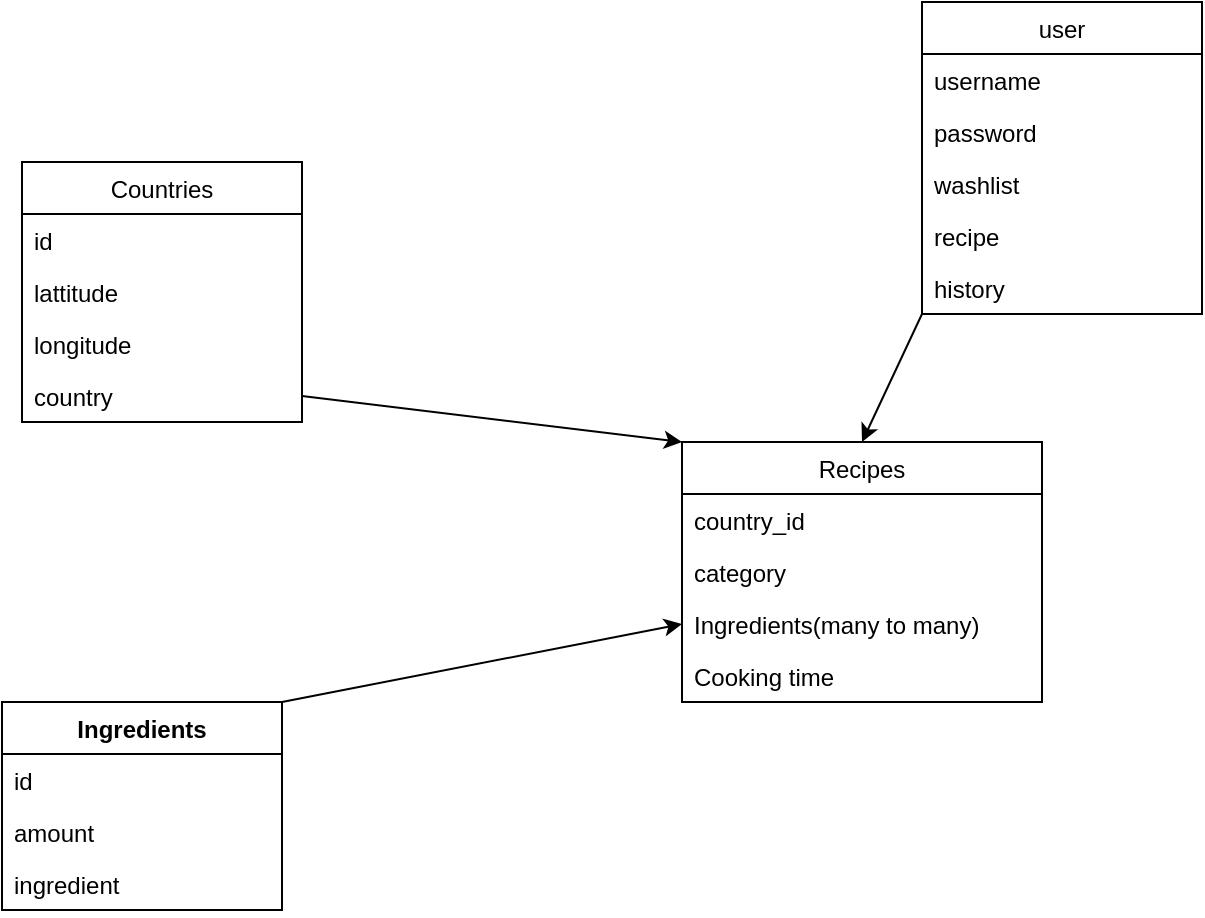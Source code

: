 <mxfile version="14.6.13" type="github">
  <diagram id="hhUe60nJqZDTVUf_EVyS" name="Page-1">
    <mxGraphModel dx="1422" dy="791" grid="1" gridSize="10" guides="1" tooltips="1" connect="1" arrows="1" fold="1" page="1" pageScale="1" pageWidth="850" pageHeight="1100" math="0" shadow="0">
      <root>
        <mxCell id="0" />
        <mxCell id="1" parent="0" />
        <mxCell id="59pdHvx7d3qj8lrXFZFq-1" value="Countries" style="swimlane;fontStyle=0;childLayout=stackLayout;horizontal=1;startSize=26;fillColor=none;horizontalStack=0;resizeParent=1;resizeParentMax=0;resizeLast=0;collapsible=1;marginBottom=0;" parent="1" vertex="1">
          <mxGeometry x="200" y="110" width="140" height="130" as="geometry" />
        </mxCell>
        <mxCell id="59pdHvx7d3qj8lrXFZFq-5" value="id" style="text;strokeColor=none;fillColor=none;align=left;verticalAlign=top;spacingLeft=4;spacingRight=4;overflow=hidden;rotatable=0;points=[[0,0.5],[1,0.5]];portConstraint=eastwest;" parent="59pdHvx7d3qj8lrXFZFq-1" vertex="1">
          <mxGeometry y="26" width="140" height="26" as="geometry" />
        </mxCell>
        <mxCell id="59pdHvx7d3qj8lrXFZFq-2" value="lattitude" style="text;strokeColor=none;fillColor=none;align=left;verticalAlign=top;spacingLeft=4;spacingRight=4;overflow=hidden;rotatable=0;points=[[0,0.5],[1,0.5]];portConstraint=eastwest;" parent="59pdHvx7d3qj8lrXFZFq-1" vertex="1">
          <mxGeometry y="52" width="140" height="26" as="geometry" />
        </mxCell>
        <mxCell id="59pdHvx7d3qj8lrXFZFq-3" value="longitude" style="text;strokeColor=none;fillColor=none;align=left;verticalAlign=top;spacingLeft=4;spacingRight=4;overflow=hidden;rotatable=0;points=[[0,0.5],[1,0.5]];portConstraint=eastwest;" parent="59pdHvx7d3qj8lrXFZFq-1" vertex="1">
          <mxGeometry y="78" width="140" height="26" as="geometry" />
        </mxCell>
        <mxCell id="59pdHvx7d3qj8lrXFZFq-4" value="country" style="text;strokeColor=none;fillColor=none;align=left;verticalAlign=top;spacingLeft=4;spacingRight=4;overflow=hidden;rotatable=0;points=[[0,0.5],[1,0.5]];portConstraint=eastwest;" parent="59pdHvx7d3qj8lrXFZFq-1" vertex="1">
          <mxGeometry y="104" width="140" height="26" as="geometry" />
        </mxCell>
        <mxCell id="59pdHvx7d3qj8lrXFZFq-6" value="Recipes" style="swimlane;fontStyle=0;childLayout=stackLayout;horizontal=1;startSize=26;fillColor=none;horizontalStack=0;resizeParent=1;resizeParentMax=0;resizeLast=0;collapsible=1;marginBottom=0;" parent="1" vertex="1">
          <mxGeometry x="530" y="250" width="180" height="130" as="geometry" />
        </mxCell>
        <mxCell id="59pdHvx7d3qj8lrXFZFq-7" value="country_id" style="text;strokeColor=none;fillColor=none;align=left;verticalAlign=top;spacingLeft=4;spacingRight=4;overflow=hidden;rotatable=0;points=[[0,0.5],[1,0.5]];portConstraint=eastwest;" parent="59pdHvx7d3qj8lrXFZFq-6" vertex="1">
          <mxGeometry y="26" width="180" height="26" as="geometry" />
        </mxCell>
        <mxCell id="59pdHvx7d3qj8lrXFZFq-8" value="category" style="text;strokeColor=none;fillColor=none;align=left;verticalAlign=top;spacingLeft=4;spacingRight=4;overflow=hidden;rotatable=0;points=[[0,0.5],[1,0.5]];portConstraint=eastwest;" parent="59pdHvx7d3qj8lrXFZFq-6" vertex="1">
          <mxGeometry y="52" width="180" height="26" as="geometry" />
        </mxCell>
        <mxCell id="59pdHvx7d3qj8lrXFZFq-12" value="Ingredients(many to many)" style="text;strokeColor=none;fillColor=none;align=left;verticalAlign=top;spacingLeft=4;spacingRight=4;overflow=hidden;rotatable=0;points=[[0,0.5],[1,0.5]];portConstraint=eastwest;" parent="59pdHvx7d3qj8lrXFZFq-6" vertex="1">
          <mxGeometry y="78" width="180" height="26" as="geometry" />
        </mxCell>
        <mxCell id="59pdHvx7d3qj8lrXFZFq-13" value="Cooking time" style="text;strokeColor=none;fillColor=none;align=left;verticalAlign=top;spacingLeft=4;spacingRight=4;overflow=hidden;rotatable=0;points=[[0,0.5],[1,0.5]];portConstraint=eastwest;" parent="59pdHvx7d3qj8lrXFZFq-6" vertex="1">
          <mxGeometry y="104" width="180" height="26" as="geometry" />
        </mxCell>
        <mxCell id="59pdHvx7d3qj8lrXFZFq-10" value="" style="endArrow=classic;html=1;exitX=1;exitY=0.5;exitDx=0;exitDy=0;entryX=0;entryY=0;entryDx=0;entryDy=0;" parent="1" source="59pdHvx7d3qj8lrXFZFq-4" target="59pdHvx7d3qj8lrXFZFq-6" edge="1">
          <mxGeometry width="50" height="50" relative="1" as="geometry">
            <mxPoint x="400" y="430" as="sourcePoint" />
            <mxPoint x="450" y="380" as="targetPoint" />
          </mxGeometry>
        </mxCell>
        <mxCell id="59pdHvx7d3qj8lrXFZFq-14" value="user" style="swimlane;fontStyle=0;childLayout=stackLayout;horizontal=1;startSize=26;fillColor=none;horizontalStack=0;resizeParent=1;resizeParentMax=0;resizeLast=0;collapsible=1;marginBottom=0;" parent="1" vertex="1">
          <mxGeometry x="650" y="30" width="140" height="156" as="geometry" />
        </mxCell>
        <mxCell id="59pdHvx7d3qj8lrXFZFq-15" value="username" style="text;strokeColor=none;fillColor=none;align=left;verticalAlign=top;spacingLeft=4;spacingRight=4;overflow=hidden;rotatable=0;points=[[0,0.5],[1,0.5]];portConstraint=eastwest;" parent="59pdHvx7d3qj8lrXFZFq-14" vertex="1">
          <mxGeometry y="26" width="140" height="26" as="geometry" />
        </mxCell>
        <mxCell id="59pdHvx7d3qj8lrXFZFq-16" value="password" style="text;strokeColor=none;fillColor=none;align=left;verticalAlign=top;spacingLeft=4;spacingRight=4;overflow=hidden;rotatable=0;points=[[0,0.5],[1,0.5]];portConstraint=eastwest;" parent="59pdHvx7d3qj8lrXFZFq-14" vertex="1">
          <mxGeometry y="52" width="140" height="26" as="geometry" />
        </mxCell>
        <mxCell id="w_2Mpq1B6Ed-xdbpefr0-9" value="washlist" style="text;strokeColor=none;fillColor=none;align=left;verticalAlign=top;spacingLeft=4;spacingRight=4;overflow=hidden;rotatable=0;points=[[0,0.5],[1,0.5]];portConstraint=eastwest;" parent="59pdHvx7d3qj8lrXFZFq-14" vertex="1">
          <mxGeometry y="78" width="140" height="26" as="geometry" />
        </mxCell>
        <mxCell id="w_2Mpq1B6Ed-xdbpefr0-10" value="recipe" style="text;strokeColor=none;fillColor=none;align=left;verticalAlign=top;spacingLeft=4;spacingRight=4;overflow=hidden;rotatable=0;points=[[0,0.5],[1,0.5]];portConstraint=eastwest;" parent="59pdHvx7d3qj8lrXFZFq-14" vertex="1">
          <mxGeometry y="104" width="140" height="26" as="geometry" />
        </mxCell>
        <mxCell id="KFVtblSj9cUoHi-wkjS5-1" value="history" style="text;strokeColor=none;fillColor=none;align=left;verticalAlign=top;spacingLeft=4;spacingRight=4;overflow=hidden;rotatable=0;points=[[0,0.5],[1,0.5]];portConstraint=eastwest;" vertex="1" parent="59pdHvx7d3qj8lrXFZFq-14">
          <mxGeometry y="130" width="140" height="26" as="geometry" />
        </mxCell>
        <mxCell id="59pdHvx7d3qj8lrXFZFq-18" value="" style="endArrow=classic;html=1;entryX=0.5;entryY=0;entryDx=0;entryDy=0;exitX=0;exitY=1;exitDx=0;exitDy=0;" parent="1" source="59pdHvx7d3qj8lrXFZFq-14" target="59pdHvx7d3qj8lrXFZFq-6" edge="1">
          <mxGeometry width="50" height="50" relative="1" as="geometry">
            <mxPoint x="620" y="220" as="sourcePoint" />
            <mxPoint x="490" y="380" as="targetPoint" />
          </mxGeometry>
        </mxCell>
        <mxCell id="w_2Mpq1B6Ed-xdbpefr0-1" value="Ingredients" style="swimlane;fontStyle=1;childLayout=stackLayout;horizontal=1;startSize=26;fillColor=none;horizontalStack=0;resizeParent=1;resizeParentMax=0;resizeLast=0;collapsible=1;marginBottom=0;" parent="1" vertex="1">
          <mxGeometry x="190" y="380" width="140" height="104" as="geometry" />
        </mxCell>
        <mxCell id="w_2Mpq1B6Ed-xdbpefr0-2" value="id" style="text;strokeColor=none;fillColor=none;align=left;verticalAlign=top;spacingLeft=4;spacingRight=4;overflow=hidden;rotatable=0;points=[[0,0.5],[1,0.5]];portConstraint=eastwest;" parent="w_2Mpq1B6Ed-xdbpefr0-1" vertex="1">
          <mxGeometry y="26" width="140" height="26" as="geometry" />
        </mxCell>
        <mxCell id="w_2Mpq1B6Ed-xdbpefr0-3" value="amount" style="text;strokeColor=none;fillColor=none;align=left;verticalAlign=top;spacingLeft=4;spacingRight=4;overflow=hidden;rotatable=0;points=[[0,0.5],[1,0.5]];portConstraint=eastwest;" parent="w_2Mpq1B6Ed-xdbpefr0-1" vertex="1">
          <mxGeometry y="52" width="140" height="26" as="geometry" />
        </mxCell>
        <mxCell id="w_2Mpq1B6Ed-xdbpefr0-4" value="ingredient" style="text;strokeColor=none;fillColor=none;align=left;verticalAlign=top;spacingLeft=4;spacingRight=4;overflow=hidden;rotatable=0;points=[[0,0.5],[1,0.5]];portConstraint=eastwest;" parent="w_2Mpq1B6Ed-xdbpefr0-1" vertex="1">
          <mxGeometry y="78" width="140" height="26" as="geometry" />
        </mxCell>
        <mxCell id="w_2Mpq1B6Ed-xdbpefr0-8" value="" style="endArrow=classic;html=1;exitX=1;exitY=0;exitDx=0;exitDy=0;entryX=0;entryY=0.5;entryDx=0;entryDy=0;" parent="1" source="w_2Mpq1B6Ed-xdbpefr0-1" target="59pdHvx7d3qj8lrXFZFq-12" edge="1">
          <mxGeometry width="50" height="50" relative="1" as="geometry">
            <mxPoint x="400" y="430" as="sourcePoint" />
            <mxPoint x="450" y="380" as="targetPoint" />
          </mxGeometry>
        </mxCell>
      </root>
    </mxGraphModel>
  </diagram>
</mxfile>
